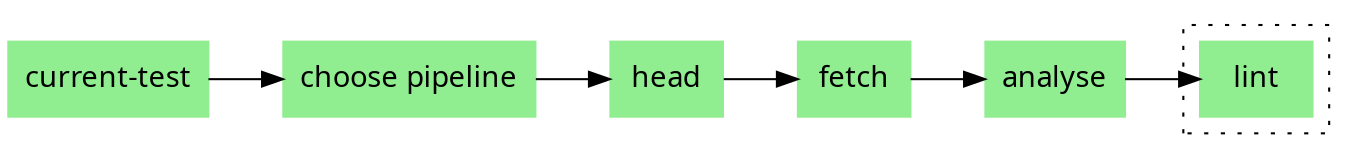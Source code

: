 digraph pipeline {
  graph [fontname="ui-system,sans-serif",bgcolor="transparent"]
  node [fontname="ui-system,sans-serif",shape="box"]
  edge [fontname="ui-system,sans-serif"]
  rankdir=LR
  n3 [label="current-test",color="#90ee90",fillcolor="#90ee90",style="filled"]
  n2 [label="choose pipeline",color="#90ee90",fillcolor="#90ee90",style="filled"]
  n9 [label="head",color="#90ee90",fillcolor="#90ee90",style="filled"]
  n8 [label="fetch",color="#90ee90",fillcolor="#90ee90",style="filled"]
  n7 [label="analyse",color="#90ee90",fillcolor="#90ee90",style="filled"]
  subgraph cluster_4 {label=""
  style="dotted"n12 [label="lint",color="#90ee90",fillcolor="#90ee90",style="filled"]
  }
  n7 -> n12
  n8 -> n7
  n9 -> n8
  n2 -> n9
  n3 -> n2
  }
